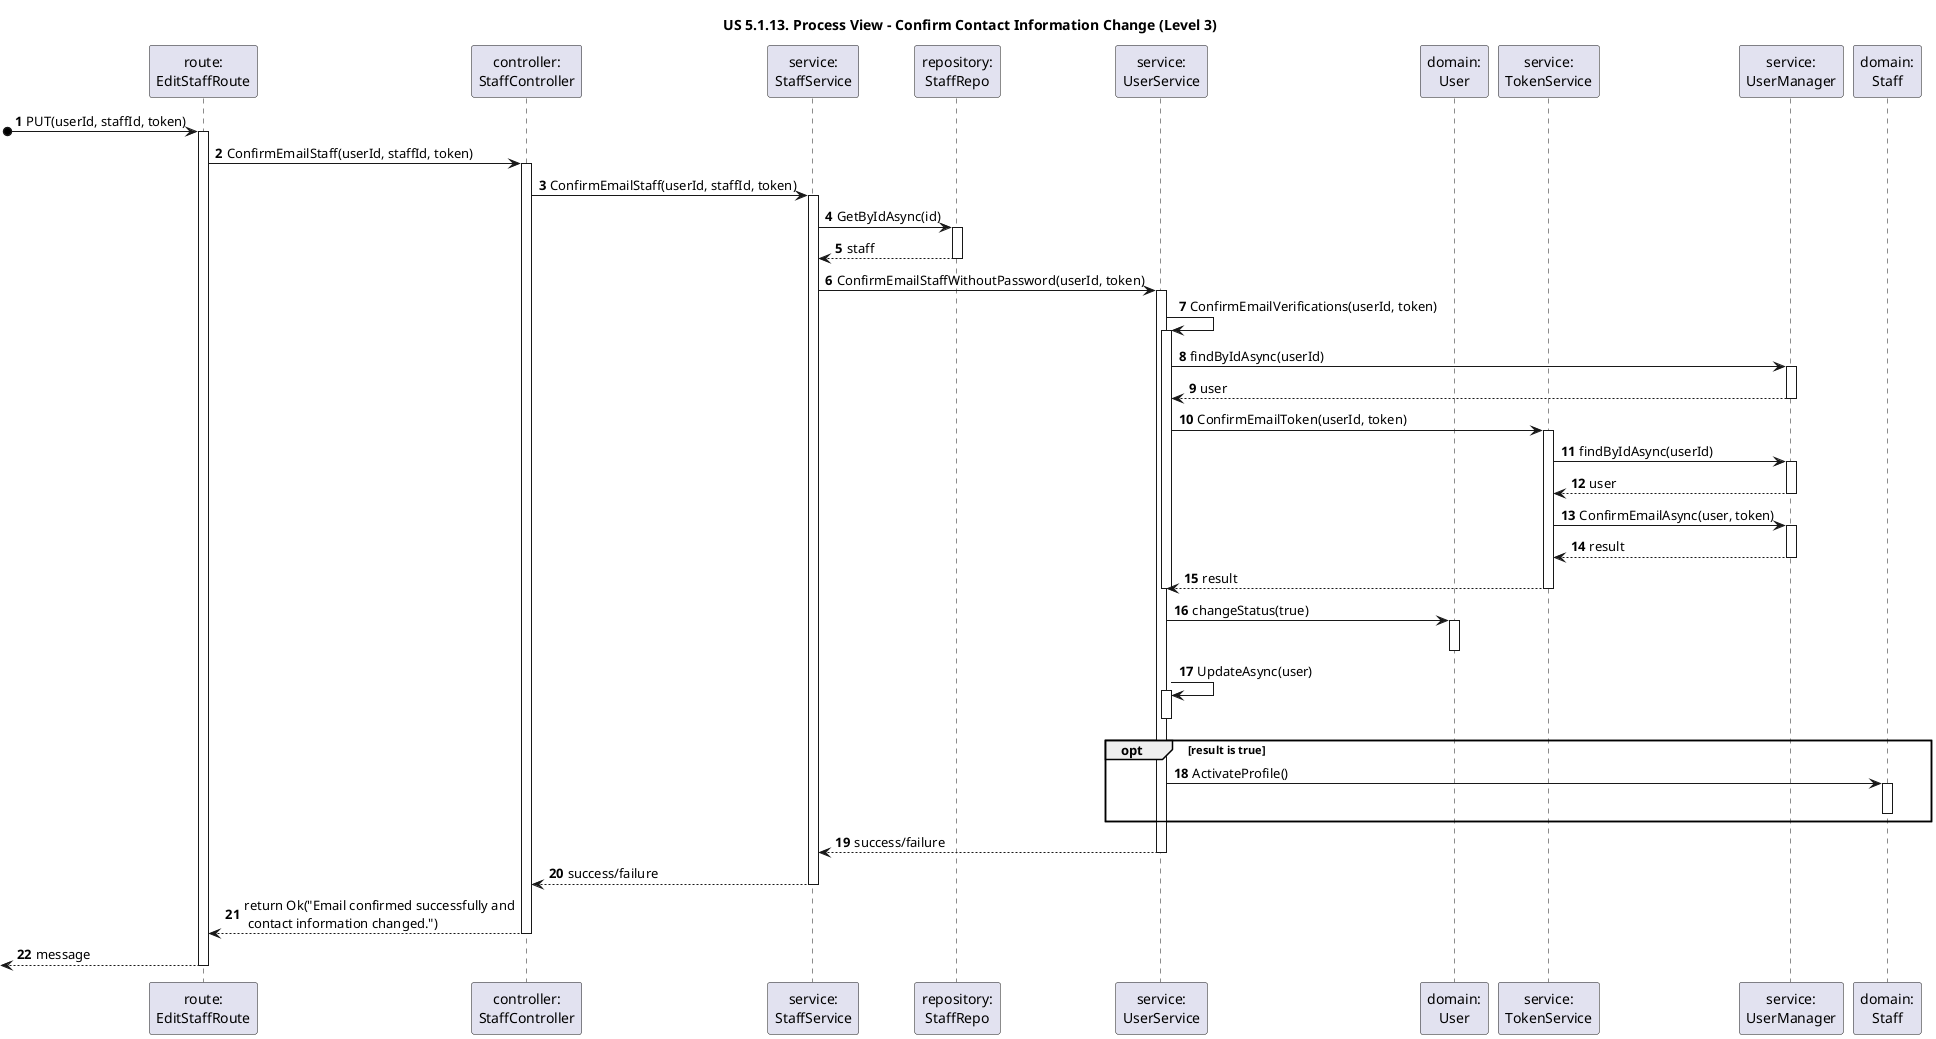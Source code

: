 @startuml
'https://plantuml.com/sequence-diagram

title "US 5.1.13. Process View - Confirm Contact Information Change (Level 3)"

autonumber

participant "route:\nEditStaffRoute" as ROUTE
participant "controller:\nStaffController" as CTRL

participant "service:\nStaffService" as SER
participant "repository:\nStaffRepo" as REPO
participant "service:\nUserService" as UserServ
participant "domain:\nUser" as USER
participant "service:\nTokenService" as TOKENServ
participant "service:\nUserManager" as UserMan


participant "domain:\nStaff" as Staff


[o-> ROUTE : PUT(userId, staffId, token)
activate ROUTE

ROUTE -> CTRL : ConfirmEmailStaff(userId, staffId, token)
activate CTRL

CTRL -> SER : ConfirmEmailStaff(userId, staffId, token)
activate SER

SER -> REPO : GetByIdAsync(id)
activate REPO

REPO --> SER : staff
deactivate REPO


SER -> UserServ : ConfirmEmailStaffWithoutPassword(userId, token)
activate UserServ

UserServ -> UserServ : ConfirmEmailVerifications(userId, token)
activate UserServ

UserServ -> UserMan : findByIdAsync(userId)
activate UserMan

UserMan --> UserServ : user
deactivate UserMan

UserServ -> TOKENServ : ConfirmEmailToken(userId, token)
activate TOKENServ

TOKENServ -> UserMan : findByIdAsync(userId)
activate UserMan

UserMan --> TOKENServ : user
deactivate UserMan

TOKENServ -> UserMan : ConfirmEmailAsync(user, token)
activate UserMan

UserMan --> TOKENServ : result
deactivate UserMan

TOKENServ --> UserServ : result
deactivate TOKENServ
deactivate UserServ

UserServ -> USER : changeStatus(true)
activate USER
deactivate USER

UserServ -> UserServ : UpdateAsync(user)
activate UserServ
deactivate UserServ

opt result is true
UserServ -> Staff : ActivateProfile()
activate Staff
deactivate Staff

end opt

UserServ --> SER : success/failure
deactivate UserServ

SER --> CTRL : success/failure
deactivate SER

CTRL --> ROUTE : return Ok("Email confirmed successfully and\n contact information changed.")
deactivate CTRL

<-- ROUTE : message
deactivate ROUTE



@enduml